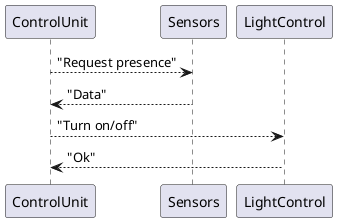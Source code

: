 @startuml light

ControlUnit --> Sensors : "Request presence"
Sensors --> ControlUnit : "Data"
ControlUnit --> LightControl : "Turn on/off"
LightControl --> ControlUnit : "Ok"

@enduml